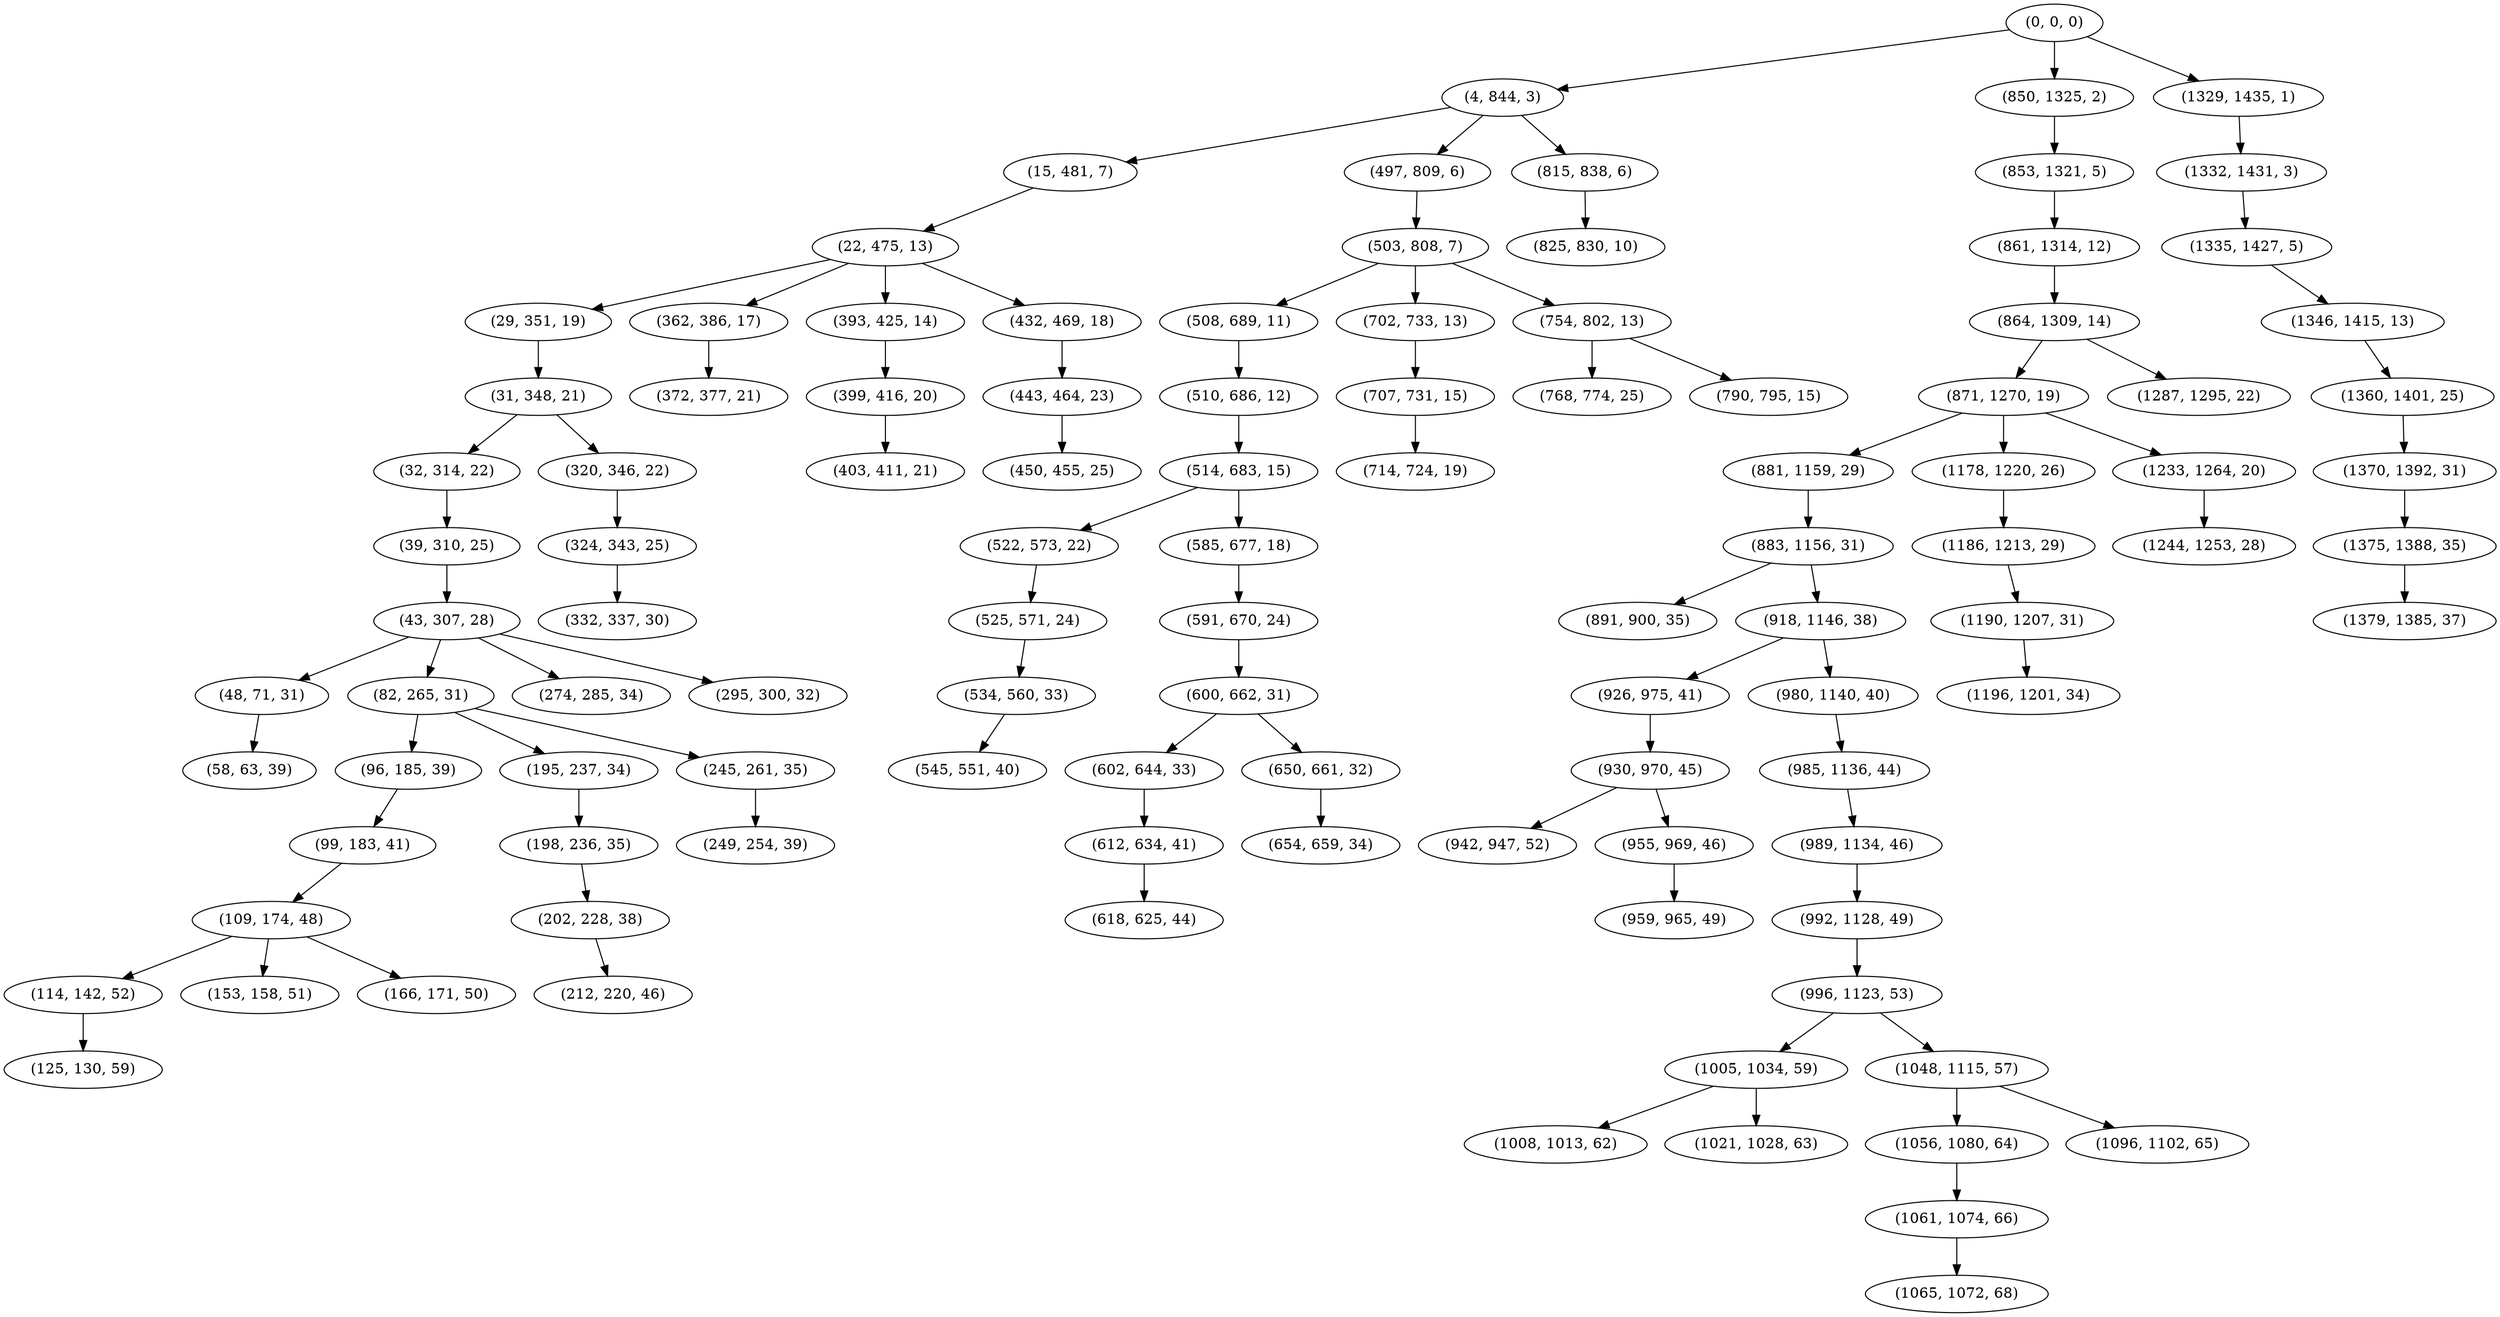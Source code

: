 digraph tree {
    "(0, 0, 0)";
    "(4, 844, 3)";
    "(15, 481, 7)";
    "(22, 475, 13)";
    "(29, 351, 19)";
    "(31, 348, 21)";
    "(32, 314, 22)";
    "(39, 310, 25)";
    "(43, 307, 28)";
    "(48, 71, 31)";
    "(58, 63, 39)";
    "(82, 265, 31)";
    "(96, 185, 39)";
    "(99, 183, 41)";
    "(109, 174, 48)";
    "(114, 142, 52)";
    "(125, 130, 59)";
    "(153, 158, 51)";
    "(166, 171, 50)";
    "(195, 237, 34)";
    "(198, 236, 35)";
    "(202, 228, 38)";
    "(212, 220, 46)";
    "(245, 261, 35)";
    "(249, 254, 39)";
    "(274, 285, 34)";
    "(295, 300, 32)";
    "(320, 346, 22)";
    "(324, 343, 25)";
    "(332, 337, 30)";
    "(362, 386, 17)";
    "(372, 377, 21)";
    "(393, 425, 14)";
    "(399, 416, 20)";
    "(403, 411, 21)";
    "(432, 469, 18)";
    "(443, 464, 23)";
    "(450, 455, 25)";
    "(497, 809, 6)";
    "(503, 808, 7)";
    "(508, 689, 11)";
    "(510, 686, 12)";
    "(514, 683, 15)";
    "(522, 573, 22)";
    "(525, 571, 24)";
    "(534, 560, 33)";
    "(545, 551, 40)";
    "(585, 677, 18)";
    "(591, 670, 24)";
    "(600, 662, 31)";
    "(602, 644, 33)";
    "(612, 634, 41)";
    "(618, 625, 44)";
    "(650, 661, 32)";
    "(654, 659, 34)";
    "(702, 733, 13)";
    "(707, 731, 15)";
    "(714, 724, 19)";
    "(754, 802, 13)";
    "(768, 774, 25)";
    "(790, 795, 15)";
    "(815, 838, 6)";
    "(825, 830, 10)";
    "(850, 1325, 2)";
    "(853, 1321, 5)";
    "(861, 1314, 12)";
    "(864, 1309, 14)";
    "(871, 1270, 19)";
    "(881, 1159, 29)";
    "(883, 1156, 31)";
    "(891, 900, 35)";
    "(918, 1146, 38)";
    "(926, 975, 41)";
    "(930, 970, 45)";
    "(942, 947, 52)";
    "(955, 969, 46)";
    "(959, 965, 49)";
    "(980, 1140, 40)";
    "(985, 1136, 44)";
    "(989, 1134, 46)";
    "(992, 1128, 49)";
    "(996, 1123, 53)";
    "(1005, 1034, 59)";
    "(1008, 1013, 62)";
    "(1021, 1028, 63)";
    "(1048, 1115, 57)";
    "(1056, 1080, 64)";
    "(1061, 1074, 66)";
    "(1065, 1072, 68)";
    "(1096, 1102, 65)";
    "(1178, 1220, 26)";
    "(1186, 1213, 29)";
    "(1190, 1207, 31)";
    "(1196, 1201, 34)";
    "(1233, 1264, 20)";
    "(1244, 1253, 28)";
    "(1287, 1295, 22)";
    "(1329, 1435, 1)";
    "(1332, 1431, 3)";
    "(1335, 1427, 5)";
    "(1346, 1415, 13)";
    "(1360, 1401, 25)";
    "(1370, 1392, 31)";
    "(1375, 1388, 35)";
    "(1379, 1385, 37)";
    "(0, 0, 0)" -> "(4, 844, 3)";
    "(0, 0, 0)" -> "(850, 1325, 2)";
    "(0, 0, 0)" -> "(1329, 1435, 1)";
    "(4, 844, 3)" -> "(15, 481, 7)";
    "(4, 844, 3)" -> "(497, 809, 6)";
    "(4, 844, 3)" -> "(815, 838, 6)";
    "(15, 481, 7)" -> "(22, 475, 13)";
    "(22, 475, 13)" -> "(29, 351, 19)";
    "(22, 475, 13)" -> "(362, 386, 17)";
    "(22, 475, 13)" -> "(393, 425, 14)";
    "(22, 475, 13)" -> "(432, 469, 18)";
    "(29, 351, 19)" -> "(31, 348, 21)";
    "(31, 348, 21)" -> "(32, 314, 22)";
    "(31, 348, 21)" -> "(320, 346, 22)";
    "(32, 314, 22)" -> "(39, 310, 25)";
    "(39, 310, 25)" -> "(43, 307, 28)";
    "(43, 307, 28)" -> "(48, 71, 31)";
    "(43, 307, 28)" -> "(82, 265, 31)";
    "(43, 307, 28)" -> "(274, 285, 34)";
    "(43, 307, 28)" -> "(295, 300, 32)";
    "(48, 71, 31)" -> "(58, 63, 39)";
    "(82, 265, 31)" -> "(96, 185, 39)";
    "(82, 265, 31)" -> "(195, 237, 34)";
    "(82, 265, 31)" -> "(245, 261, 35)";
    "(96, 185, 39)" -> "(99, 183, 41)";
    "(99, 183, 41)" -> "(109, 174, 48)";
    "(109, 174, 48)" -> "(114, 142, 52)";
    "(109, 174, 48)" -> "(153, 158, 51)";
    "(109, 174, 48)" -> "(166, 171, 50)";
    "(114, 142, 52)" -> "(125, 130, 59)";
    "(195, 237, 34)" -> "(198, 236, 35)";
    "(198, 236, 35)" -> "(202, 228, 38)";
    "(202, 228, 38)" -> "(212, 220, 46)";
    "(245, 261, 35)" -> "(249, 254, 39)";
    "(320, 346, 22)" -> "(324, 343, 25)";
    "(324, 343, 25)" -> "(332, 337, 30)";
    "(362, 386, 17)" -> "(372, 377, 21)";
    "(393, 425, 14)" -> "(399, 416, 20)";
    "(399, 416, 20)" -> "(403, 411, 21)";
    "(432, 469, 18)" -> "(443, 464, 23)";
    "(443, 464, 23)" -> "(450, 455, 25)";
    "(497, 809, 6)" -> "(503, 808, 7)";
    "(503, 808, 7)" -> "(508, 689, 11)";
    "(503, 808, 7)" -> "(702, 733, 13)";
    "(503, 808, 7)" -> "(754, 802, 13)";
    "(508, 689, 11)" -> "(510, 686, 12)";
    "(510, 686, 12)" -> "(514, 683, 15)";
    "(514, 683, 15)" -> "(522, 573, 22)";
    "(514, 683, 15)" -> "(585, 677, 18)";
    "(522, 573, 22)" -> "(525, 571, 24)";
    "(525, 571, 24)" -> "(534, 560, 33)";
    "(534, 560, 33)" -> "(545, 551, 40)";
    "(585, 677, 18)" -> "(591, 670, 24)";
    "(591, 670, 24)" -> "(600, 662, 31)";
    "(600, 662, 31)" -> "(602, 644, 33)";
    "(600, 662, 31)" -> "(650, 661, 32)";
    "(602, 644, 33)" -> "(612, 634, 41)";
    "(612, 634, 41)" -> "(618, 625, 44)";
    "(650, 661, 32)" -> "(654, 659, 34)";
    "(702, 733, 13)" -> "(707, 731, 15)";
    "(707, 731, 15)" -> "(714, 724, 19)";
    "(754, 802, 13)" -> "(768, 774, 25)";
    "(754, 802, 13)" -> "(790, 795, 15)";
    "(815, 838, 6)" -> "(825, 830, 10)";
    "(850, 1325, 2)" -> "(853, 1321, 5)";
    "(853, 1321, 5)" -> "(861, 1314, 12)";
    "(861, 1314, 12)" -> "(864, 1309, 14)";
    "(864, 1309, 14)" -> "(871, 1270, 19)";
    "(864, 1309, 14)" -> "(1287, 1295, 22)";
    "(871, 1270, 19)" -> "(881, 1159, 29)";
    "(871, 1270, 19)" -> "(1178, 1220, 26)";
    "(871, 1270, 19)" -> "(1233, 1264, 20)";
    "(881, 1159, 29)" -> "(883, 1156, 31)";
    "(883, 1156, 31)" -> "(891, 900, 35)";
    "(883, 1156, 31)" -> "(918, 1146, 38)";
    "(918, 1146, 38)" -> "(926, 975, 41)";
    "(918, 1146, 38)" -> "(980, 1140, 40)";
    "(926, 975, 41)" -> "(930, 970, 45)";
    "(930, 970, 45)" -> "(942, 947, 52)";
    "(930, 970, 45)" -> "(955, 969, 46)";
    "(955, 969, 46)" -> "(959, 965, 49)";
    "(980, 1140, 40)" -> "(985, 1136, 44)";
    "(985, 1136, 44)" -> "(989, 1134, 46)";
    "(989, 1134, 46)" -> "(992, 1128, 49)";
    "(992, 1128, 49)" -> "(996, 1123, 53)";
    "(996, 1123, 53)" -> "(1005, 1034, 59)";
    "(996, 1123, 53)" -> "(1048, 1115, 57)";
    "(1005, 1034, 59)" -> "(1008, 1013, 62)";
    "(1005, 1034, 59)" -> "(1021, 1028, 63)";
    "(1048, 1115, 57)" -> "(1056, 1080, 64)";
    "(1048, 1115, 57)" -> "(1096, 1102, 65)";
    "(1056, 1080, 64)" -> "(1061, 1074, 66)";
    "(1061, 1074, 66)" -> "(1065, 1072, 68)";
    "(1178, 1220, 26)" -> "(1186, 1213, 29)";
    "(1186, 1213, 29)" -> "(1190, 1207, 31)";
    "(1190, 1207, 31)" -> "(1196, 1201, 34)";
    "(1233, 1264, 20)" -> "(1244, 1253, 28)";
    "(1329, 1435, 1)" -> "(1332, 1431, 3)";
    "(1332, 1431, 3)" -> "(1335, 1427, 5)";
    "(1335, 1427, 5)" -> "(1346, 1415, 13)";
    "(1346, 1415, 13)" -> "(1360, 1401, 25)";
    "(1360, 1401, 25)" -> "(1370, 1392, 31)";
    "(1370, 1392, 31)" -> "(1375, 1388, 35)";
    "(1375, 1388, 35)" -> "(1379, 1385, 37)";
}
